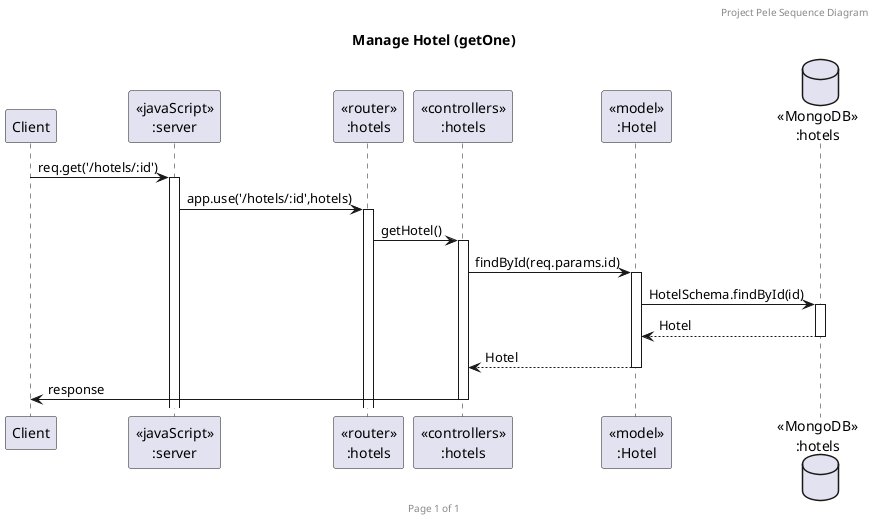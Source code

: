@startuml Manage Hotel (getOne)

header Project Pele Sequence Diagram
footer Page %page% of %lastpage%
title "Manage Hotel (getOne)"

participant "Client" as client
participant "<<javaScript>>\n:server" as server
participant "<<router>>\n:hotels" as routerHotels
participant "<<controllers>>\n:hotels" as controllersHotels
participant "<<model>>\n:Hotel" as modelHotel
database "<<MongoDB>>\n:hotels" as HotelsDatabase

client->server ++:req.get('/hotels/:id')
server->routerHotels ++:app.use('/hotels/:id',hotels)
routerHotels -> controllersHotels ++:getHotel()
controllersHotels->modelHotel ++:findById(req.params.id) 
modelHotel ->HotelsDatabase ++: HotelSchema.findById(id)
HotelsDatabase --> modelHotel --: Hotel
controllersHotels <-- modelHotel --:Hotel
controllersHotels->client --:response

@enduml


